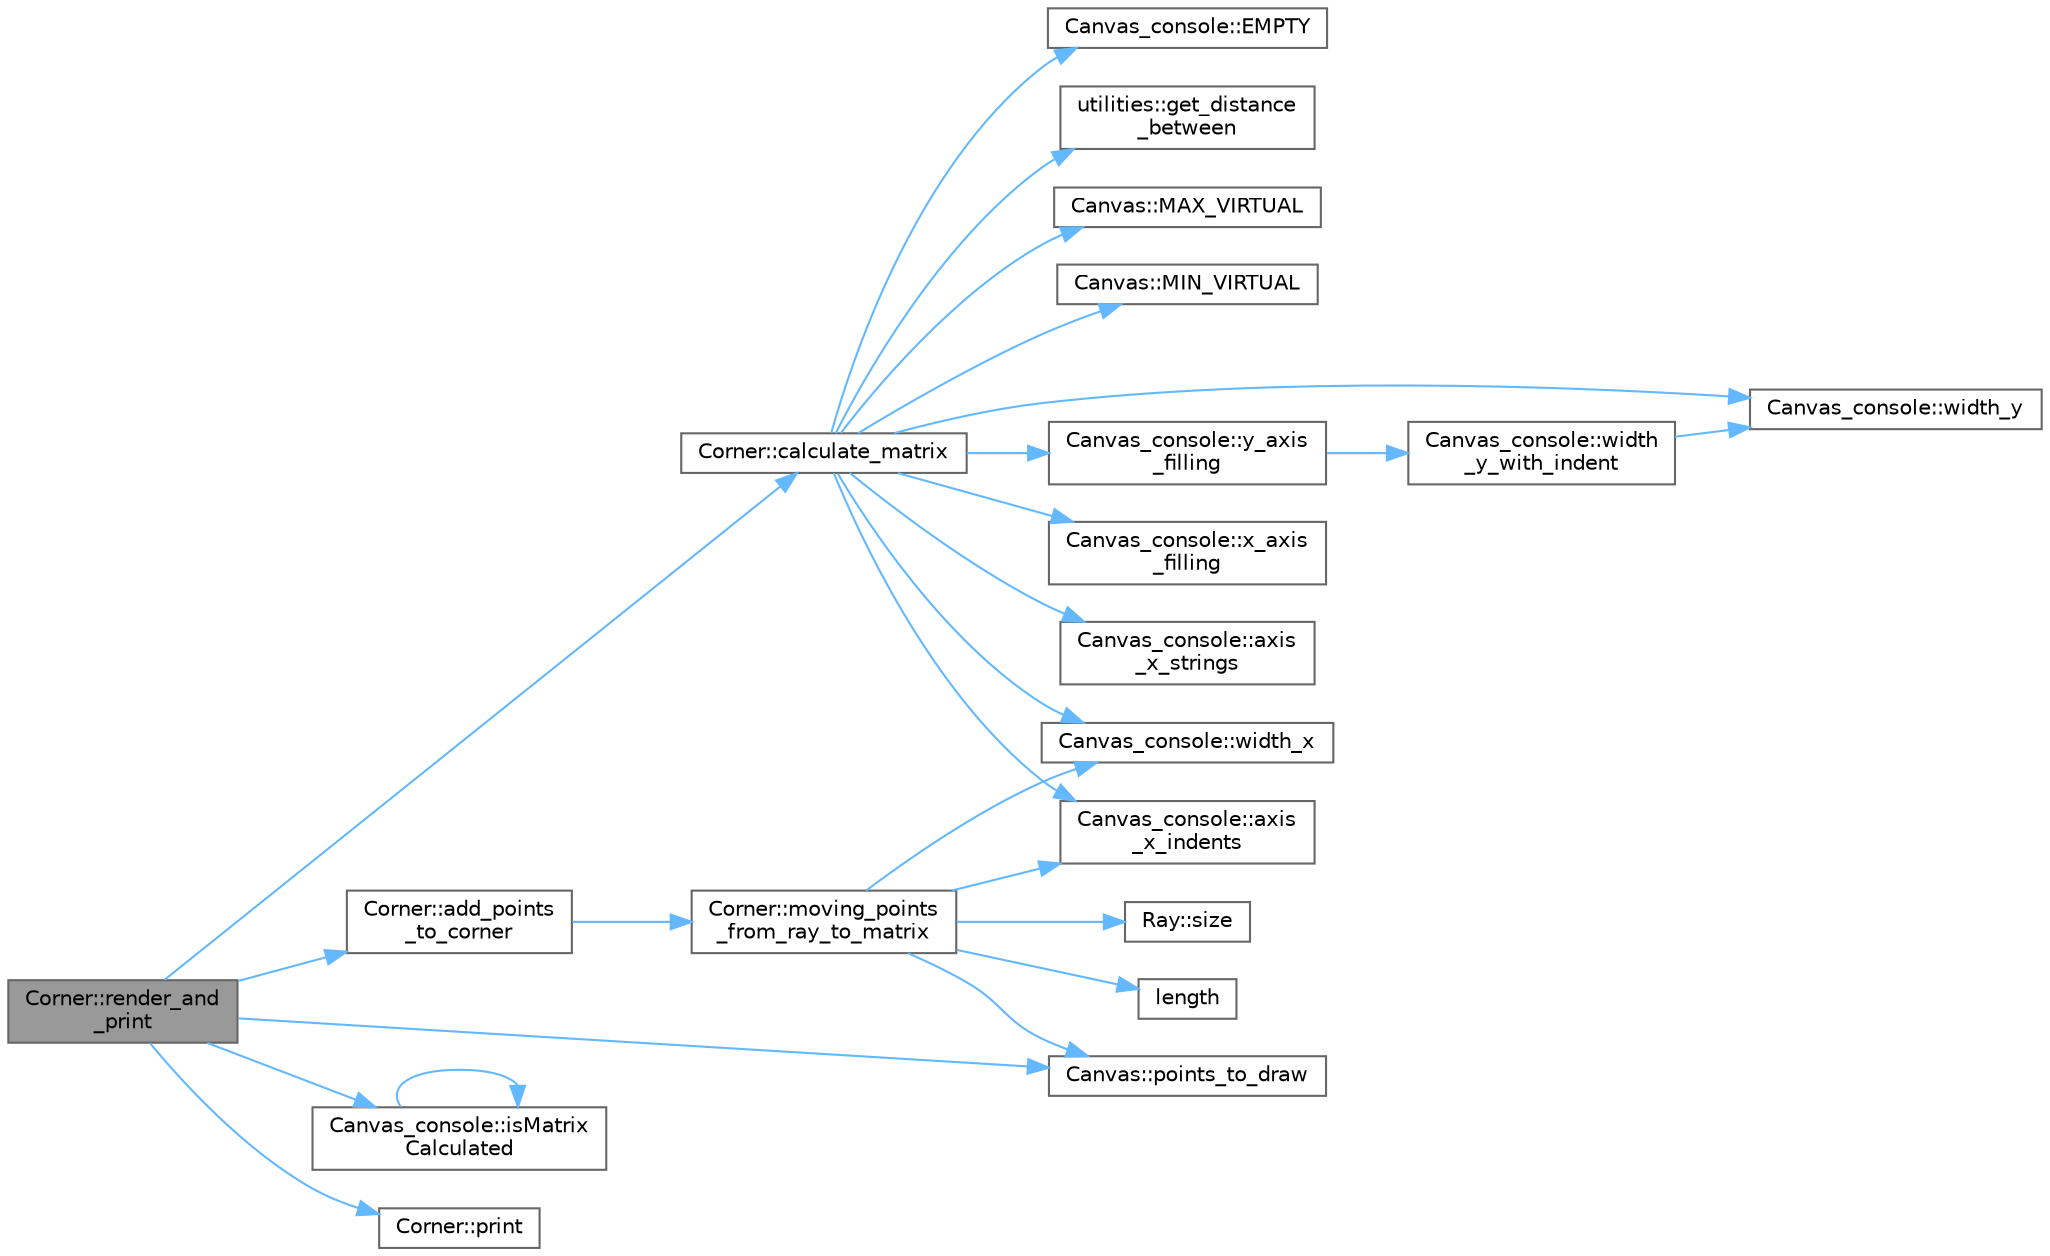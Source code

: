 digraph "Corner::render_and_print"
{
 // LATEX_PDF_SIZE
  bgcolor="transparent";
  edge [fontname=Helvetica,fontsize=10,labelfontname=Helvetica,labelfontsize=10];
  node [fontname=Helvetica,fontsize=10,shape=box,height=0.2,width=0.4];
  rankdir="LR";
  Node1 [label="Corner::render_and\l_print",height=0.2,width=0.4,color="gray40", fillcolor="grey60", style="filled", fontcolor="black",tooltip=" "];
  Node1 -> Node2 [color="steelblue1",style="solid"];
  Node2 [label="Corner::add_points\l_to_corner",height=0.2,width=0.4,color="grey40", fillcolor="white", style="filled",URL="$class_corner.html#a8bd14f6db2a038f3c423f8b4d0d67f47",tooltip=" "];
  Node2 -> Node3 [color="steelblue1",style="solid"];
  Node3 [label="Corner::moving_points\l_from_ray_to_matrix",height=0.2,width=0.4,color="grey40", fillcolor="white", style="filled",URL="$class_corner.html#a90062cf79d70da1ed353e7eedf103d12",tooltip=" "];
  Node3 -> Node4 [color="steelblue1",style="solid"];
  Node4 [label="Canvas_console::axis\l_x_indents",height=0.2,width=0.4,color="grey40", fillcolor="white", style="filled",URL="$class_canvas__console.html#a415adeae61da943b0224e97016836a4f",tooltip=" "];
  Node3 -> Node5 [color="steelblue1",style="solid"];
  Node5 [label="length",height=0.2,width=0.4,color="grey40", fillcolor="white", style="filled",URL="$_point_8cpp.html#a080f7d6cc44f79a18cfd8f27fd6033ee",tooltip=" "];
  Node3 -> Node6 [color="steelblue1",style="solid"];
  Node6 [label="Canvas::points_to_draw",height=0.2,width=0.4,color="grey40", fillcolor="white", style="filled",URL="$class_canvas.html#a9318d445ee6aab6bce3cd0f386c27ca1",tooltip=" "];
  Node3 -> Node7 [color="steelblue1",style="solid"];
  Node7 [label="Ray::size",height=0.2,width=0.4,color="grey40", fillcolor="white", style="filled",URL="$class_ray.html#a5433e5f6205bb963ddb43519022553b4",tooltip=" "];
  Node3 -> Node8 [color="steelblue1",style="solid"];
  Node8 [label="Canvas_console::width_x",height=0.2,width=0.4,color="grey40", fillcolor="white", style="filled",URL="$class_canvas__console.html#a62060b26ad0f439a0b4b8b1a876c59ae",tooltip="!! not in the heirs?"];
  Node1 -> Node9 [color="steelblue1",style="solid"];
  Node9 [label="Corner::calculate_matrix",height=0.2,width=0.4,color="grey40", fillcolor="white", style="filled",URL="$class_corner.html#a5536f603e7832fe328e4c2f4ff40aafc",tooltip="!! module sub-functions"];
  Node9 -> Node4 [color="steelblue1",style="solid"];
  Node9 -> Node10 [color="steelblue1",style="solid"];
  Node10 [label="Canvas_console::axis\l_x_strings",height=0.2,width=0.4,color="grey40", fillcolor="white", style="filled",URL="$class_canvas__console.html#ae18044ce3c68ad8e2a9cd48dfd0c31d1",tooltip=" "];
  Node9 -> Node11 [color="steelblue1",style="solid"];
  Node11 [label="Canvas_console::EMPTY",height=0.2,width=0.4,color="grey40", fillcolor="white", style="filled",URL="$class_canvas__console.html#a2565b17476e40b9e40bdb8470f9baaf5",tooltip=" "];
  Node9 -> Node12 [color="steelblue1",style="solid"];
  Node12 [label="utilities::get_distance\l_between",height=0.2,width=0.4,color="grey40", fillcolor="white", style="filled",URL="$namespaceutilities.html#a687ad287908bfb4dabcfc5696c285684",tooltip=" "];
  Node9 -> Node13 [color="steelblue1",style="solid"];
  Node13 [label="Canvas::MAX_VIRTUAL",height=0.2,width=0.4,color="grey40", fillcolor="white", style="filled",URL="$class_canvas.html#abc9fcfb1752edf58baecab4d112b32ae",tooltip=" "];
  Node9 -> Node14 [color="steelblue1",style="solid"];
  Node14 [label="Canvas::MIN_VIRTUAL",height=0.2,width=0.4,color="grey40", fillcolor="white", style="filled",URL="$class_canvas.html#af22370809c000769172b4ab018208ba2",tooltip=" "];
  Node9 -> Node8 [color="steelblue1",style="solid"];
  Node9 -> Node15 [color="steelblue1",style="solid"];
  Node15 [label="Canvas_console::width_y",height=0.2,width=0.4,color="grey40", fillcolor="white", style="filled",URL="$class_canvas__console.html#adbca591b938eb9be31a2ce9e83b882ae",tooltip=" "];
  Node9 -> Node16 [color="steelblue1",style="solid"];
  Node16 [label="Canvas_console::x_axis\l_filling",height=0.2,width=0.4,color="grey40", fillcolor="white", style="filled",URL="$class_canvas__console.html#afe9be96db74e70671a75e777f297b95f",tooltip=" "];
  Node9 -> Node17 [color="steelblue1",style="solid"];
  Node17 [label="Canvas_console::y_axis\l_filling",height=0.2,width=0.4,color="grey40", fillcolor="white", style="filled",URL="$class_canvas__console.html#a822dbd5e851d4f4f0ac75f16eab1feff",tooltip=" "];
  Node17 -> Node18 [color="steelblue1",style="solid"];
  Node18 [label="Canvas_console::width\l_y_with_indent",height=0.2,width=0.4,color="grey40", fillcolor="white", style="filled",URL="$class_canvas__console.html#ab5725f835e7898f3744cd129966db8e8",tooltip=" "];
  Node18 -> Node15 [color="steelblue1",style="solid"];
  Node1 -> Node19 [color="steelblue1",style="solid"];
  Node19 [label="Canvas_console::isMatrix\lCalculated",height=0.2,width=0.4,color="grey40", fillcolor="white", style="filled",URL="$class_canvas__console.html#a86392d13220497c16a9e7d4afaeccf7f",tooltip=" "];
  Node19 -> Node19 [color="steelblue1",style="solid"];
  Node1 -> Node6 [color="steelblue1",style="solid"];
  Node1 -> Node20 [color="steelblue1",style="solid"];
  Node20 [label="Corner::print",height=0.2,width=0.4,color="grey40", fillcolor="white", style="filled",URL="$class_corner.html#a416a4e37d6fee497ba613676638b5366",tooltip=" "];
}
